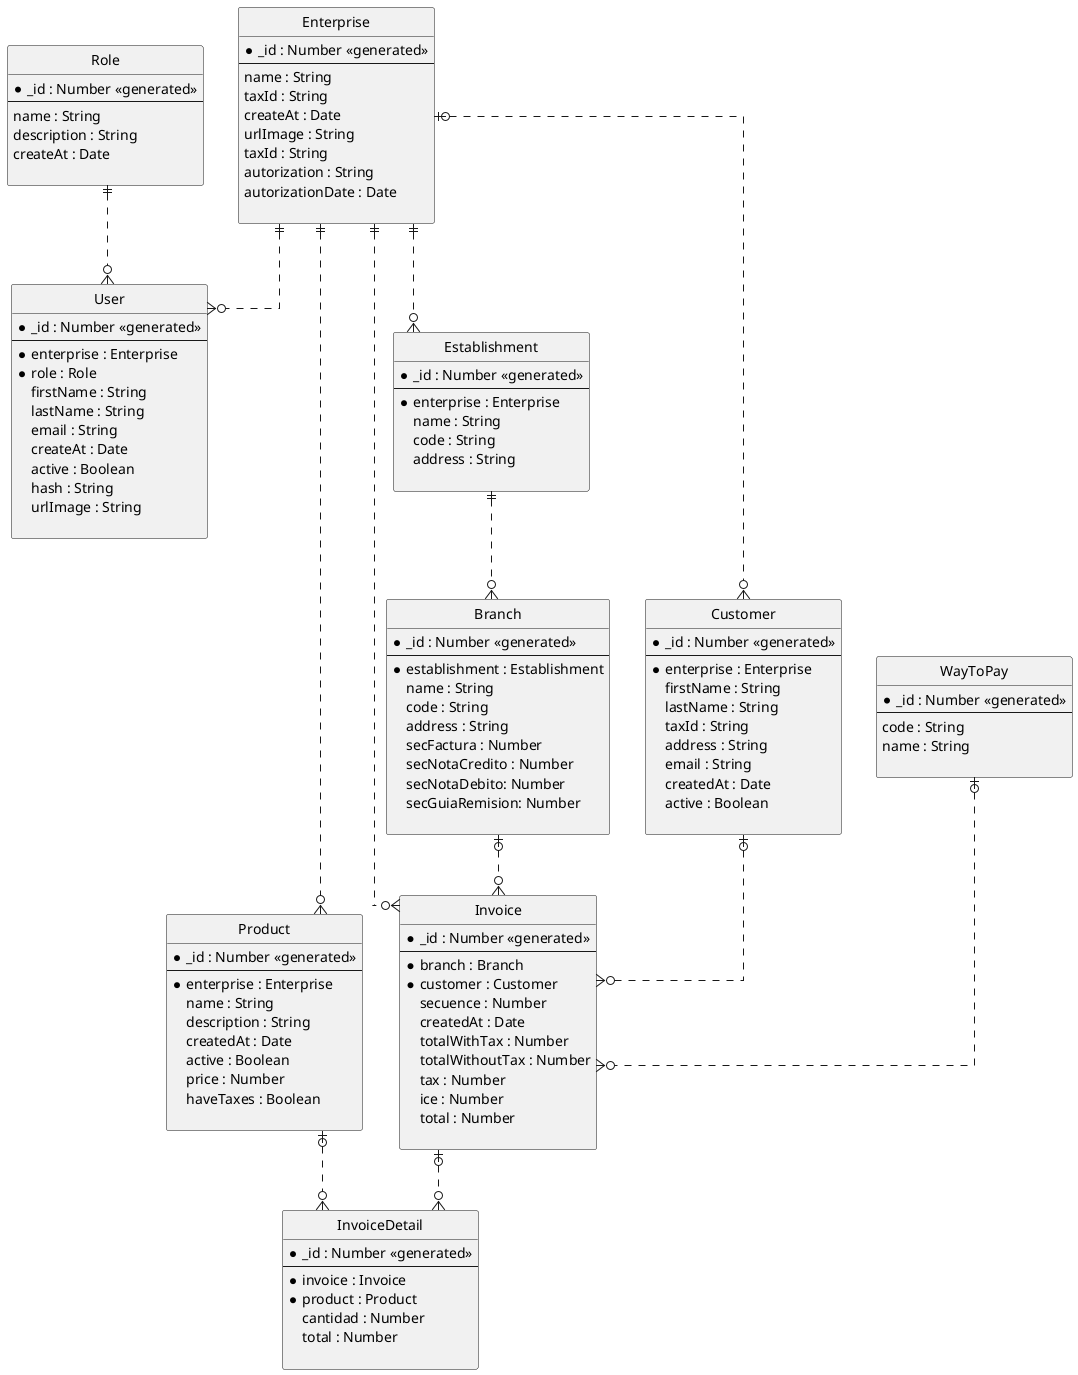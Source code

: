 @startuml entities

' hide the spot
hide circle

' avoid problems with angled crows feet
skinparam linetype ortho

entity "Enterprise" as Enterprise {
  *_id : Number <<generated>>
  --
  name : String
  taxId : String 
  createAt : Date 
  urlImage : String
  taxId : String 
  autorization : String
  autorizationDate : Date

}

entity "Role" as Role {
  *_id : Number <<generated>>
  --
  name : String
  description : String 
  createAt : Date   

}

entity "User" as User {
  *_id : Number <<generated>>
  --
  *enterprise : Enterprise
  *role : Role
  firstName : String
  lastName : String
  email : String
  createAt : Date
  active : Boolean
  hash : String  
  urlImage : String

}

entity "Customer" as Customer {
  *_id : Number <<generated>>
  --
  *enterprise : Enterprise
  firstName : String
  lastName : String
  taxId : String
  address : String
  email : String
  createdAt : Date
  active : Boolean 

}

entity "Product" as Product {
  *_id : Number <<generated>>
  --
  *enterprise : Enterprise
  name : String
  description : String
  createdAt : Date
  active : Boolean
  price : Number
  haveTaxes : Boolean
  
}

entity "Invoice" as Invoice {
  *_id : Number <<generated>>
  --
  *branch : Branch
  *customer : Customer
  secuence : Number  
  createdAt : Date
  totalWithTax : Number
  totalWithoutTax : Number 
  tax : Number
  ice : Number
  total : Number 
  
}

entity "InvoiceDetail" as InvoiceDetail {
  *_id : Number <<generated>>
  --
  *invoice : Invoice
  *product : Product  
  cantidad : Number
  total : Number  
  
}

entity "Establishment" as Establishment {
  *_id : Number <<generated>>
  --
  *enterprise : Enterprise
  name : String
  code : String  
  address : String 
 
}


entity "Branch" as Branch {
  *_id : Number <<generated>>
  --
  *establishment : Establishment
  name : String 
  code : String  
  address : String 
  secFactura : Number
  secNotaCredito : Number
  secNotaDebito: Number
  secGuiaRemision: Number
 
}


entity "WayToPay" as WayToPay {
  *_id : Number <<generated>>
  --
  code : String
  name : String  

}

Role ||..o{ User
Enterprise ||..o{ User
Enterprise ||..o{ Establishment
Enterprise |o..o{ Customer
Enterprise ||..o{ Product
Enterprise ||..o{ Invoice
Establishment ||..o{ Branch
Branch |o..o{ Invoice
Invoice |o..o{ InvoiceDetail
Customer |o..o{ Invoice
Product |o..o{ InvoiceDetail
WayToPay |o..o{ Invoice



@enduml
